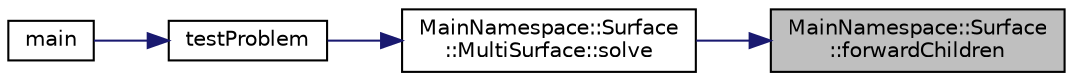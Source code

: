 digraph "MainNamespace::Surface::forwardChildren"
{
 // INTERACTIVE_SVG=YES
 // LATEX_PDF_SIZE
  edge [fontname="Helvetica",fontsize="10",labelfontname="Helvetica",labelfontsize="10"];
  node [fontname="Helvetica",fontsize="10",shape=record];
  rankdir="RL";
  Node1 [label="MainNamespace::Surface\l::forwardChildren",height=0.2,width=0.4,color="black", fillcolor="grey75", style="filled", fontcolor="black",tooltip=" "];
  Node1 -> Node2 [dir="back",color="midnightblue",fontsize="10",style="solid",fontname="Helvetica"];
  Node2 [label="MainNamespace::Surface\l::MultiSurface::solve",height=0.2,width=0.4,color="black", fillcolor="white", style="filled",URL="$class_main_namespace_1_1_surface_1_1_multi_surface.html#a8839f7e49575079e39fbb95a692772a5",tooltip="Compute the right-hand side, the operators, then solve the linear system."];
  Node2 -> Node3 [dir="back",color="midnightblue",fontsize="10",style="solid",fontname="Helvetica"];
  Node3 [label="testProblem",height=0.2,width=0.4,color="black", fillcolor="white", style="filled",URL="$main_8cpp.html#a5d68713f22d1b3e2495b15d107ea7d21",tooltip=" "];
  Node3 -> Node4 [dir="back",color="midnightblue",fontsize="10",style="solid",fontname="Helvetica"];
  Node4 [label="main",height=0.2,width=0.4,color="black", fillcolor="white", style="filled",URL="$main_8cpp.html#a3c04138a5bfe5d72780bb7e82a18e627",tooltip=" "];
}
